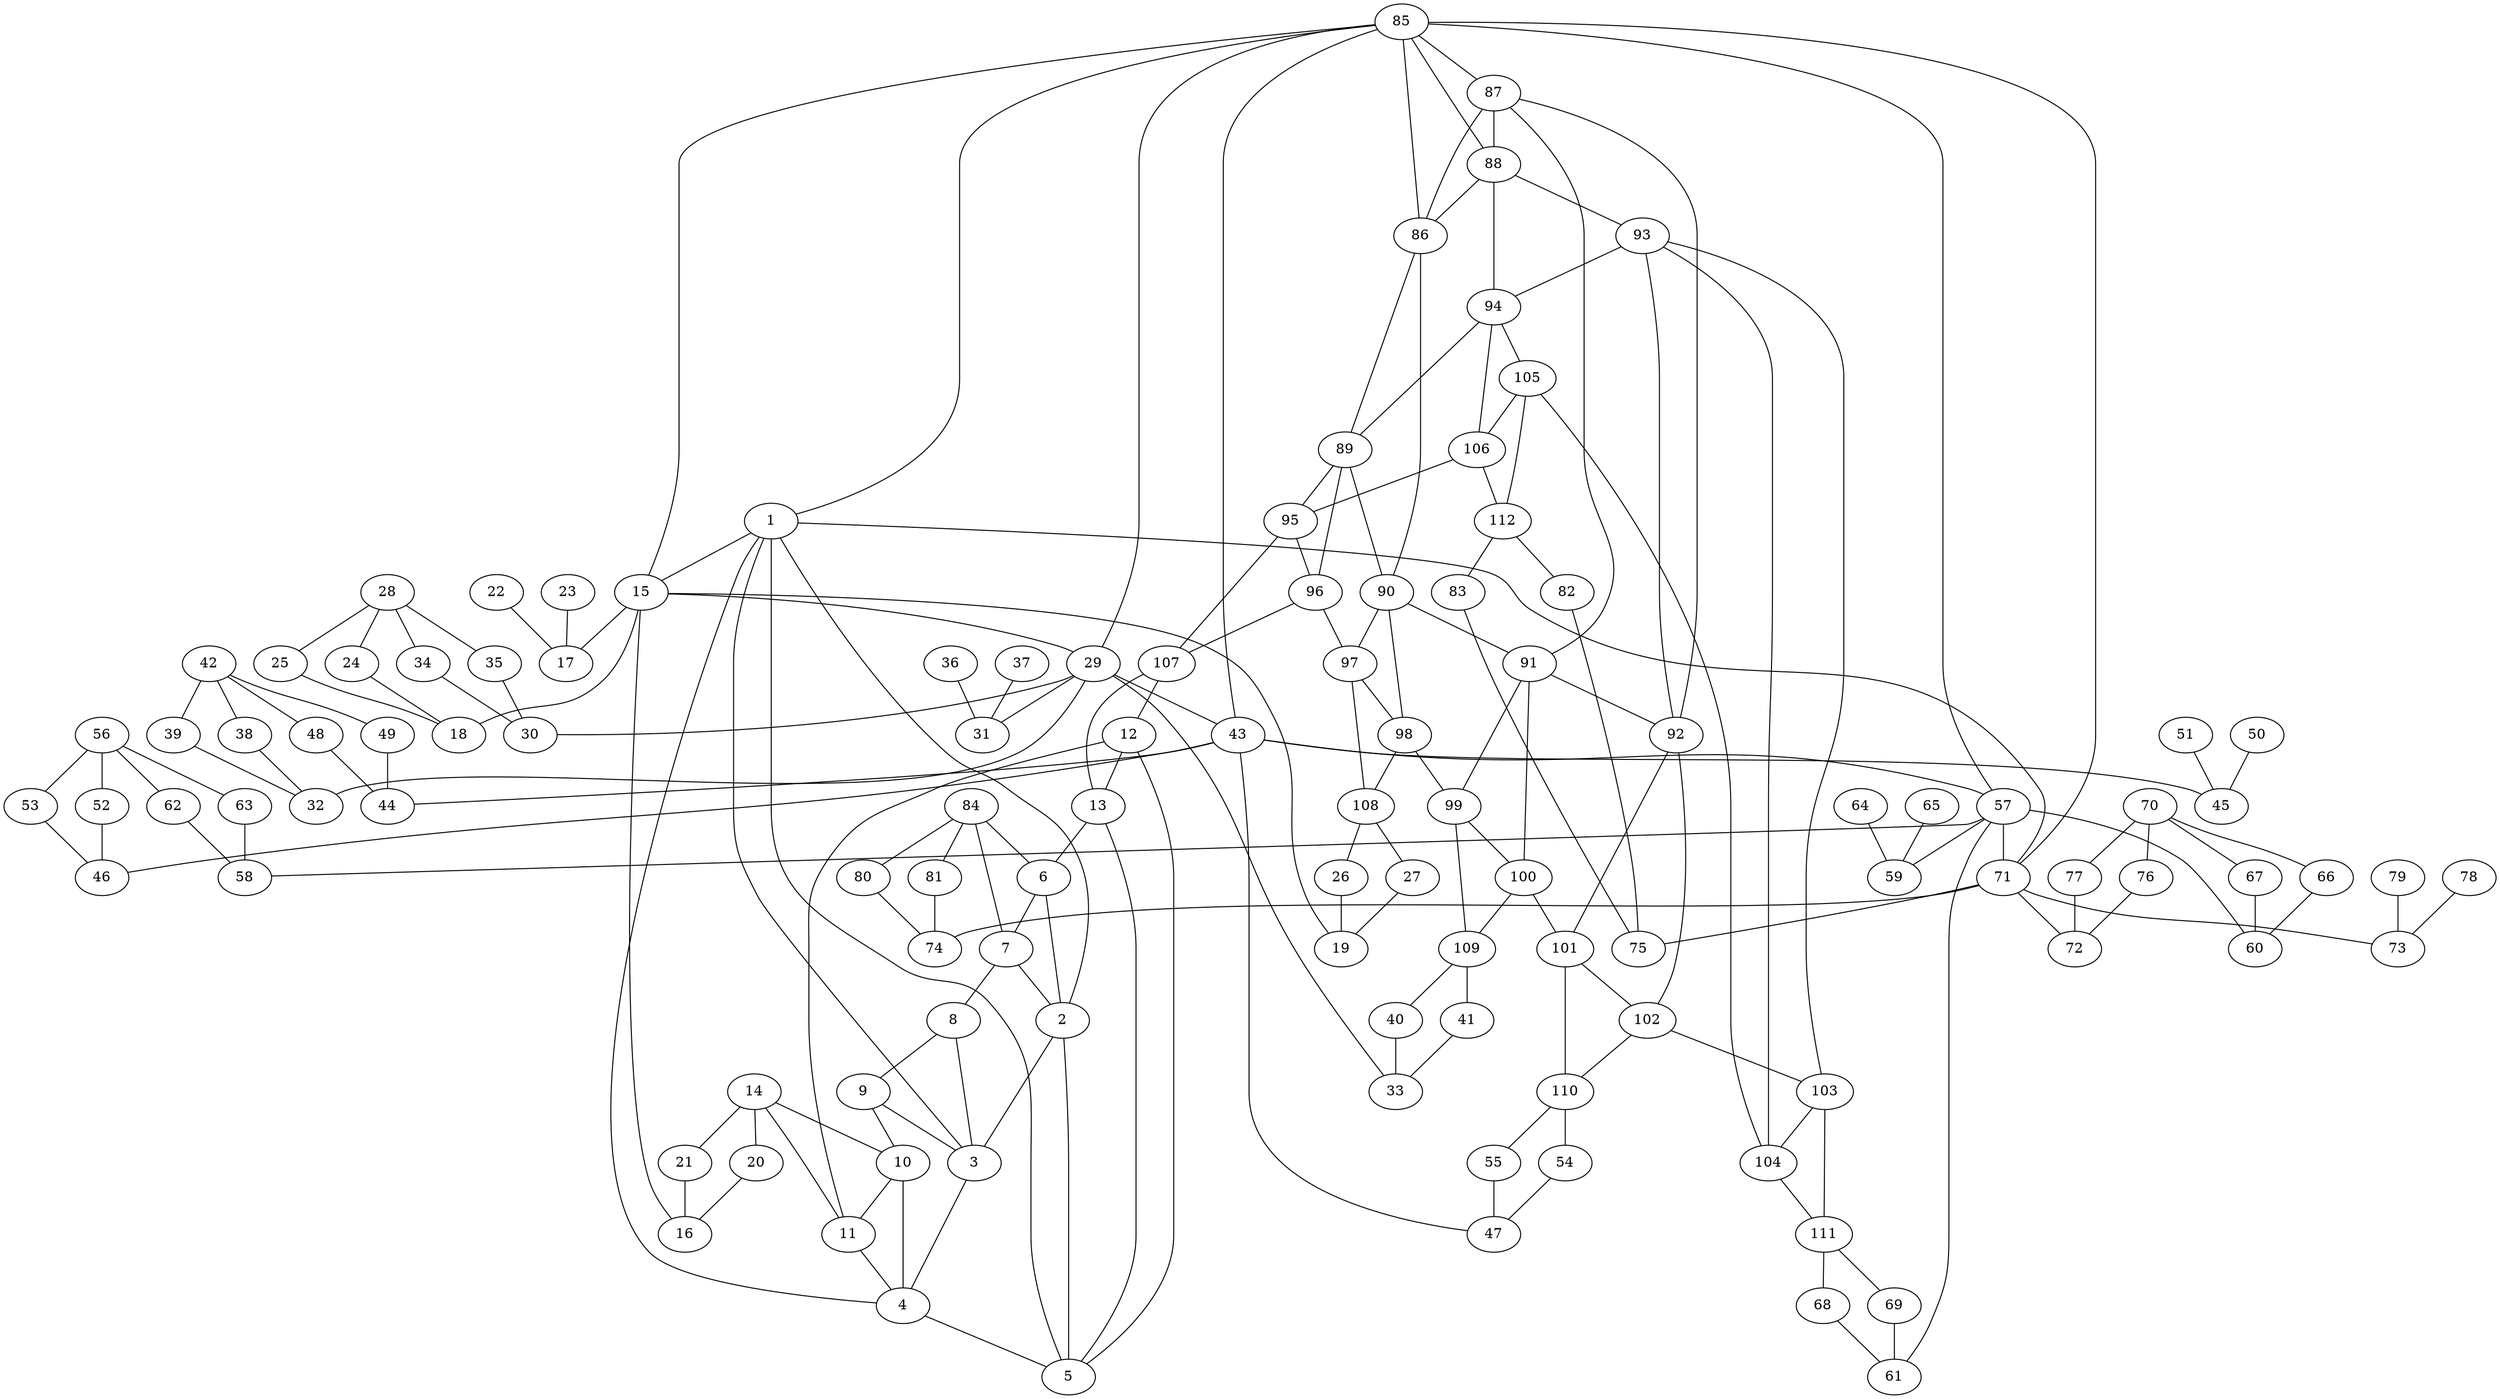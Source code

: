 graph mygraph {
1 -- 2;
1 -- 3;
1 -- 4;
1 -- 5;
1 -- 15;
2 -- 3;
3 -- 4;
4 -- 5;
5 -- 2;
6 -- 2;
6 -- 7;
7 -- 2;
7 -- 8;
8 -- 3;
8 -- 9;
9 -- 3;
9 -- 10;
10 -- 4;
10 -- 11;
11 -- 4;
11 -- 12;
12 -- 5;
12 -- 13;
13 -- 5;
13 -- 6;
14 -- 10;
14 -- 11;
14 -- 20;
14 -- 21;
15 -- 16;
15 -- 17;
15 -- 18;
15 -- 19;
15 -- 29;
20 -- 16;
21 -- 16;
22 -- 17;
23 -- 17;
24 -- 18;
25 -- 18;
26 -- 19;
27 -- 19;
28 -- 24;
28 -- 25;
28 -- 34;
28 -- 35;
29 -- 30;
29 -- 31;
29 -- 32;
29 -- 33;
29 -- 43;
34 -- 30;
35 -- 30;
36 -- 31;
37 -- 31;
38 -- 32;
39 -- 32;
40 -- 33;
41 -- 33;
42 -- 38;
42 -- 39;
42 -- 48;
42 -- 49;
43 -- 44;
43 -- 45;
43 -- 46;
43 -- 47;
43 -- 57;
48 -- 44;
49 -- 44;
50 -- 45;
51 -- 45;
52 -- 46;
53 -- 46;
54 -- 47;
55 -- 47;
56 -- 52;
56 -- 53;
56 -- 62;
56 -- 63;
57 -- 58;
57 -- 59;
57 -- 60;
57 -- 61;
57 -- 71;
62 -- 58;
63 -- 58;
64 -- 59;
65 -- 59;
66 -- 60;
67 -- 60;
68 -- 61;
69 -- 61;
70 -- 66;
70 -- 67;
70 -- 76;
70 -- 77;
71 -- 1;
71 -- 72;
71 -- 73;
71 -- 74;
71 -- 75;
76 -- 72;
77 -- 72;
78 -- 73;
79 -- 73;
80 -- 74;
81 -- 74;
82 -- 75;
83 -- 75;
84 -- 6;
84 -- 7;
84 -- 80;
84 -- 81;
85 -- 1;
85 -- 15;
85 -- 29;
85 -- 43;
85 -- 57;
85 -- 71;
85 -- 86;
85 -- 87;
85 -- 88;
86 -- 87;
86 -- 89;
86 -- 90;
87 -- 88;
87 -- 91;
87 -- 92;
88 -- 86;
88 -- 93;
88 -- 94;
89 -- 90;
89 -- 95;
89 -- 96;
90 -- 91;
90 -- 97;
90 -- 98;
91 -- 92;
91 -- 99;
91 -- 100;
92 -- 93;
92 -- 101;
92 -- 102;
93 -- 94;
93 -- 103;
93 -- 104;
94 -- 89;
94 -- 105;
94 -- 106;
95 -- 96;
95 -- 107;
96 -- 97;
96 -- 107;
97 -- 98;
97 -- 108;
98 -- 99;
98 -- 108;
99 -- 100;
99 -- 109;
100 -- 101;
100 -- 109;
101 -- 102;
101 -- 110;
102 -- 103;
102 -- 110;
103 -- 104;
103 -- 111;
104 -- 105;
104 -- 111;
105 -- 106;
105 -- 112;
106 -- 95;
106 -- 112;
107 -- 12;
107 -- 13;
108 -- 26;
108 -- 27;
109 -- 40;
109 -- 41;
110 -- 54;
110 -- 55;
111 -- 68;
111 -- 69;
112 -- 82;
112 -- 83;
}